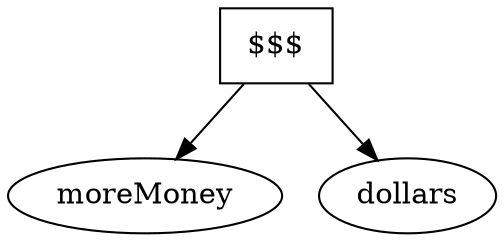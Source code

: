 digraph G{
	node [style=filled fillcolor=white]

	root[label="$$$",shape=OR];	

	root -> moreMoney;
	root -> dollars;
	
	
	}